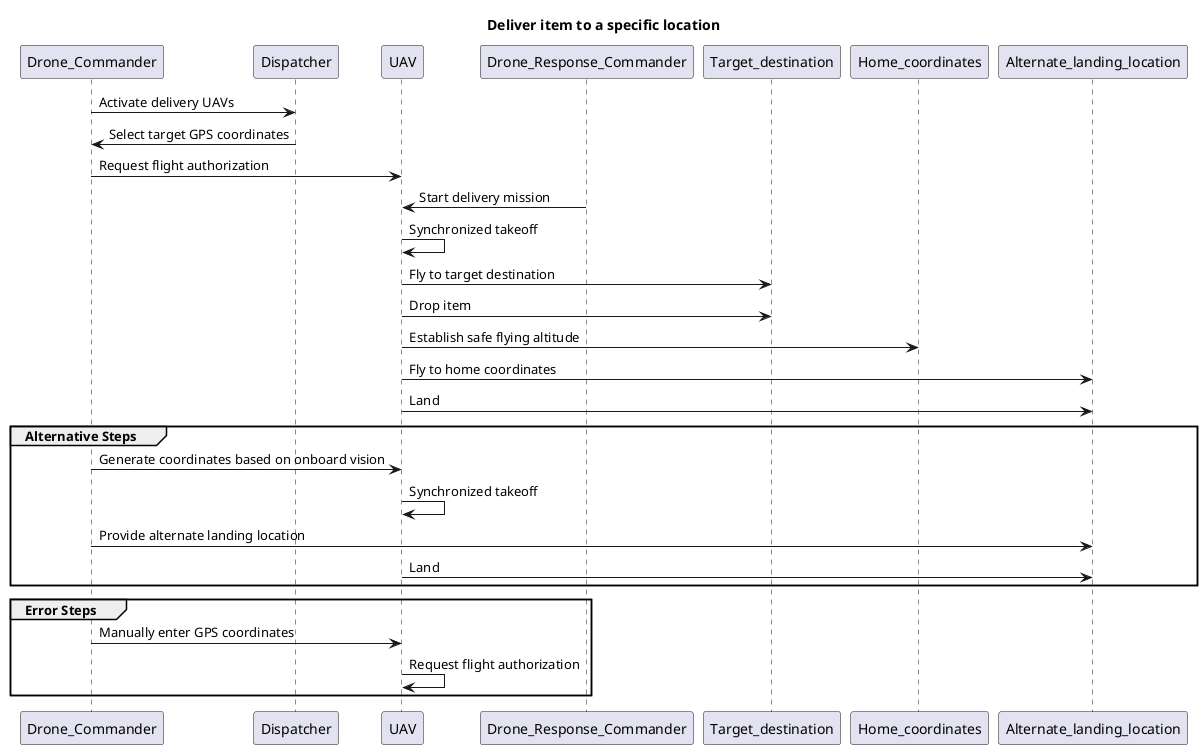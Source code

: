 @startuml
title "Deliver item to a specific location"

Drone_Commander -> Dispatcher: Activate delivery UAVs
Dispatcher -> Drone_Commander: Select target GPS coordinates
Drone_Commander -> UAV: Request flight authorization
Drone_Response_Commander -> UAV: Start delivery mission
UAV -> UAV: Synchronized takeoff
UAV -> Target_destination: Fly to target destination
UAV -> Target_destination: Drop item
UAV -> Home_coordinates: Establish safe flying altitude
UAV -> Alternate_landing_location: Fly to home coordinates
UAV -> Alternate_landing_location: Land

group Alternative Steps
    Drone_Commander -> UAV: Generate coordinates based on onboard vision
    UAV -> UAV: Synchronized takeoff

    Drone_Commander -> Alternate_landing_location: Provide alternate landing location
    UAV -> Alternate_landing_location: Land
end

group Error Steps
    Drone_Commander -> UAV: Manually enter GPS coordinates
    UAV -> UAV: Request flight authorization
end

@enduml
